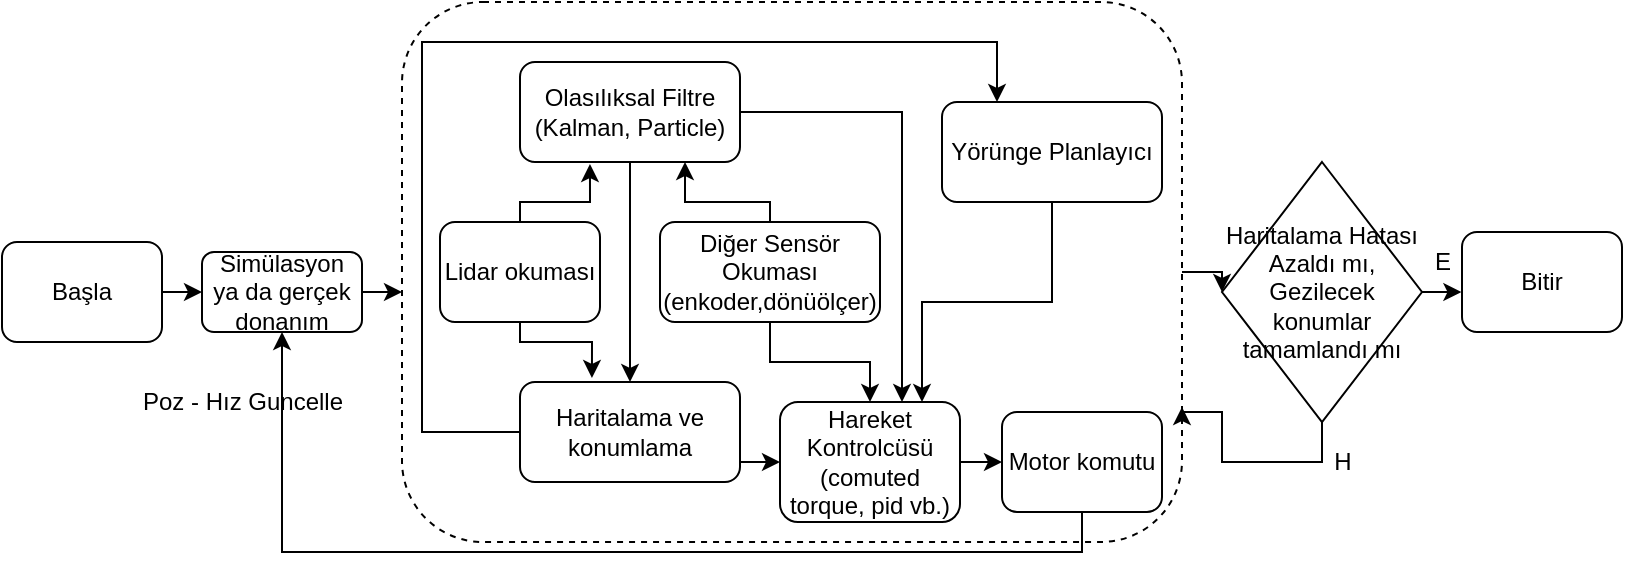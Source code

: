 <mxfile version="14.7.6" type="github">
  <diagram id="4dsvGqndPtk7zQRugNVc" name="Page-1">
    <mxGraphModel dx="981" dy="486" grid="1" gridSize="10" guides="1" tooltips="1" connect="1" arrows="1" fold="1" page="1" pageScale="1" pageWidth="827" pageHeight="1169" math="0" shadow="0">
      <root>
        <mxCell id="0" />
        <mxCell id="1" parent="0" />
        <mxCell id="vUpk6sxPQSn8tMHkfNGP-36" style="edgeStyle=orthogonalEdgeStyle;rounded=0;orthogonalLoop=1;jettySize=auto;html=1;exitX=1;exitY=0.5;exitDx=0;exitDy=0;entryX=0;entryY=0.5;entryDx=0;entryDy=0;" edge="1" parent="1" source="vUpk6sxPQSn8tMHkfNGP-26" target="vUpk6sxPQSn8tMHkfNGP-31">
          <mxGeometry relative="1" as="geometry" />
        </mxCell>
        <mxCell id="vUpk6sxPQSn8tMHkfNGP-26" value="" style="rounded=1;whiteSpace=wrap;html=1;dashed=1;" vertex="1" parent="1">
          <mxGeometry x="210" y="70" width="390" height="270" as="geometry" />
        </mxCell>
        <mxCell id="vUpk6sxPQSn8tMHkfNGP-37" style="edgeStyle=orthogonalEdgeStyle;rounded=0;orthogonalLoop=1;jettySize=auto;html=1;exitX=0.5;exitY=1;exitDx=0;exitDy=0;" edge="1" parent="1" source="vUpk6sxPQSn8tMHkfNGP-1" target="vUpk6sxPQSn8tMHkfNGP-28">
          <mxGeometry relative="1" as="geometry" />
        </mxCell>
        <mxCell id="vUpk6sxPQSn8tMHkfNGP-1" value="Motor komutu" style="rounded=1;whiteSpace=wrap;html=1;" vertex="1" parent="1">
          <mxGeometry x="510" y="275" width="80" height="50" as="geometry" />
        </mxCell>
        <mxCell id="vUpk6sxPQSn8tMHkfNGP-10" style="edgeStyle=orthogonalEdgeStyle;rounded=0;orthogonalLoop=1;jettySize=auto;html=1;exitX=1;exitY=0.5;exitDx=0;exitDy=0;entryX=0;entryY=0.5;entryDx=0;entryDy=0;" edge="1" parent="1" source="vUpk6sxPQSn8tMHkfNGP-2" target="vUpk6sxPQSn8tMHkfNGP-1">
          <mxGeometry relative="1" as="geometry" />
        </mxCell>
        <mxCell id="vUpk6sxPQSn8tMHkfNGP-2" value="Hareket Kontrolcüsü&lt;br&gt;(comuted torque, pid vb.)" style="rounded=1;whiteSpace=wrap;html=1;" vertex="1" parent="1">
          <mxGeometry x="399" y="270" width="90" height="60" as="geometry" />
        </mxCell>
        <mxCell id="vUpk6sxPQSn8tMHkfNGP-12" style="edgeStyle=orthogonalEdgeStyle;rounded=0;orthogonalLoop=1;jettySize=auto;html=1;exitX=0.5;exitY=0;exitDx=0;exitDy=0;entryX=0.318;entryY=1.02;entryDx=0;entryDy=0;entryPerimeter=0;" edge="1" parent="1" source="vUpk6sxPQSn8tMHkfNGP-3" target="vUpk6sxPQSn8tMHkfNGP-5">
          <mxGeometry relative="1" as="geometry">
            <Array as="points">
              <mxPoint x="269" y="170" />
              <mxPoint x="304" y="170" />
            </Array>
          </mxGeometry>
        </mxCell>
        <mxCell id="vUpk6sxPQSn8tMHkfNGP-18" style="edgeStyle=orthogonalEdgeStyle;rounded=0;orthogonalLoop=1;jettySize=auto;html=1;exitX=0.5;exitY=1;exitDx=0;exitDy=0;entryX=0.327;entryY=-0.04;entryDx=0;entryDy=0;entryPerimeter=0;" edge="1" parent="1" source="vUpk6sxPQSn8tMHkfNGP-3" target="vUpk6sxPQSn8tMHkfNGP-16">
          <mxGeometry relative="1" as="geometry">
            <Array as="points">
              <mxPoint x="269" y="240" />
              <mxPoint x="305" y="240" />
            </Array>
          </mxGeometry>
        </mxCell>
        <mxCell id="vUpk6sxPQSn8tMHkfNGP-3" value="Lidar okuması" style="rounded=1;whiteSpace=wrap;html=1;" vertex="1" parent="1">
          <mxGeometry x="229" y="180" width="80" height="50" as="geometry" />
        </mxCell>
        <mxCell id="vUpk6sxPQSn8tMHkfNGP-13" style="edgeStyle=orthogonalEdgeStyle;rounded=0;orthogonalLoop=1;jettySize=auto;html=1;exitX=0.5;exitY=0;exitDx=0;exitDy=0;entryX=0.75;entryY=1;entryDx=0;entryDy=0;" edge="1" parent="1" source="vUpk6sxPQSn8tMHkfNGP-4" target="vUpk6sxPQSn8tMHkfNGP-5">
          <mxGeometry relative="1" as="geometry">
            <Array as="points">
              <mxPoint x="394" y="170" />
              <mxPoint x="352" y="170" />
            </Array>
          </mxGeometry>
        </mxCell>
        <mxCell id="vUpk6sxPQSn8tMHkfNGP-14" style="edgeStyle=orthogonalEdgeStyle;rounded=0;orthogonalLoop=1;jettySize=auto;html=1;exitX=0.5;exitY=1;exitDx=0;exitDy=0;entryX=0.5;entryY=0;entryDx=0;entryDy=0;" edge="1" parent="1" source="vUpk6sxPQSn8tMHkfNGP-4" target="vUpk6sxPQSn8tMHkfNGP-2">
          <mxGeometry relative="1" as="geometry" />
        </mxCell>
        <mxCell id="vUpk6sxPQSn8tMHkfNGP-4" value="Diğer Sensör Okuması (enkoder,dönüölçer)" style="rounded=1;whiteSpace=wrap;html=1;" vertex="1" parent="1">
          <mxGeometry x="339" y="180" width="110" height="50" as="geometry" />
        </mxCell>
        <mxCell id="vUpk6sxPQSn8tMHkfNGP-15" style="edgeStyle=orthogonalEdgeStyle;rounded=0;orthogonalLoop=1;jettySize=auto;html=1;exitX=1;exitY=0.5;exitDx=0;exitDy=0;" edge="1" parent="1" source="vUpk6sxPQSn8tMHkfNGP-5">
          <mxGeometry relative="1" as="geometry">
            <mxPoint x="460" y="270" as="targetPoint" />
            <Array as="points">
              <mxPoint x="460" y="125" />
              <mxPoint x="460" y="270" />
            </Array>
          </mxGeometry>
        </mxCell>
        <mxCell id="vUpk6sxPQSn8tMHkfNGP-17" style="edgeStyle=orthogonalEdgeStyle;rounded=0;orthogonalLoop=1;jettySize=auto;html=1;exitX=0.5;exitY=1;exitDx=0;exitDy=0;entryX=0.5;entryY=0;entryDx=0;entryDy=0;" edge="1" parent="1" source="vUpk6sxPQSn8tMHkfNGP-5" target="vUpk6sxPQSn8tMHkfNGP-16">
          <mxGeometry relative="1" as="geometry" />
        </mxCell>
        <mxCell id="vUpk6sxPQSn8tMHkfNGP-5" value="Olasılıksal Filtre (Kalman, Particle)" style="rounded=1;whiteSpace=wrap;html=1;" vertex="1" parent="1">
          <mxGeometry x="269" y="100" width="110" height="50" as="geometry" />
        </mxCell>
        <mxCell id="vUpk6sxPQSn8tMHkfNGP-27" style="edgeStyle=orthogonalEdgeStyle;rounded=0;orthogonalLoop=1;jettySize=auto;html=1;exitX=1;exitY=0.5;exitDx=0;exitDy=0;entryX=0;entryY=0.5;entryDx=0;entryDy=0;" edge="1" parent="1" source="vUpk6sxPQSn8tMHkfNGP-8" target="vUpk6sxPQSn8tMHkfNGP-28">
          <mxGeometry relative="1" as="geometry" />
        </mxCell>
        <mxCell id="vUpk6sxPQSn8tMHkfNGP-8" value="Başla" style="rounded=1;whiteSpace=wrap;html=1;" vertex="1" parent="1">
          <mxGeometry x="10" y="190" width="80" height="50" as="geometry" />
        </mxCell>
        <mxCell id="vUpk6sxPQSn8tMHkfNGP-9" value="Bitir" style="rounded=1;whiteSpace=wrap;html=1;" vertex="1" parent="1">
          <mxGeometry x="740" y="185" width="80" height="50" as="geometry" />
        </mxCell>
        <mxCell id="vUpk6sxPQSn8tMHkfNGP-23" style="edgeStyle=orthogonalEdgeStyle;rounded=0;orthogonalLoop=1;jettySize=auto;html=1;exitX=1;exitY=0.75;exitDx=0;exitDy=0;entryX=0;entryY=0.5;entryDx=0;entryDy=0;" edge="1" parent="1" source="vUpk6sxPQSn8tMHkfNGP-16" target="vUpk6sxPQSn8tMHkfNGP-2">
          <mxGeometry relative="1" as="geometry">
            <Array as="points">
              <mxPoint x="379" y="300" />
            </Array>
          </mxGeometry>
        </mxCell>
        <mxCell id="vUpk6sxPQSn8tMHkfNGP-41" style="edgeStyle=orthogonalEdgeStyle;rounded=0;orthogonalLoop=1;jettySize=auto;html=1;exitX=0;exitY=0.5;exitDx=0;exitDy=0;entryX=0.25;entryY=0;entryDx=0;entryDy=0;" edge="1" parent="1" source="vUpk6sxPQSn8tMHkfNGP-16" target="vUpk6sxPQSn8tMHkfNGP-39">
          <mxGeometry relative="1" as="geometry">
            <Array as="points">
              <mxPoint x="220" y="285" />
              <mxPoint x="220" y="90" />
              <mxPoint x="507" y="90" />
            </Array>
          </mxGeometry>
        </mxCell>
        <mxCell id="vUpk6sxPQSn8tMHkfNGP-16" value="Haritalama ve konumlama" style="rounded=1;whiteSpace=wrap;html=1;" vertex="1" parent="1">
          <mxGeometry x="269" y="260" width="110" height="50" as="geometry" />
        </mxCell>
        <mxCell id="vUpk6sxPQSn8tMHkfNGP-30" style="edgeStyle=orthogonalEdgeStyle;rounded=0;orthogonalLoop=1;jettySize=auto;html=1;exitX=1;exitY=0.5;exitDx=0;exitDy=0;" edge="1" parent="1" source="vUpk6sxPQSn8tMHkfNGP-28">
          <mxGeometry relative="1" as="geometry">
            <mxPoint x="210" y="215" as="targetPoint" />
          </mxGeometry>
        </mxCell>
        <mxCell id="vUpk6sxPQSn8tMHkfNGP-28" value="Simülasyon ya da gerçek donanım" style="rounded=1;whiteSpace=wrap;html=1;" vertex="1" parent="1">
          <mxGeometry x="110" y="195" width="80" height="40" as="geometry" />
        </mxCell>
        <mxCell id="vUpk6sxPQSn8tMHkfNGP-32" style="edgeStyle=orthogonalEdgeStyle;rounded=0;orthogonalLoop=1;jettySize=auto;html=1;exitX=1;exitY=0.5;exitDx=0;exitDy=0;entryX=-0.004;entryY=0.608;entryDx=0;entryDy=0;entryPerimeter=0;" edge="1" parent="1" source="vUpk6sxPQSn8tMHkfNGP-31" target="vUpk6sxPQSn8tMHkfNGP-9">
          <mxGeometry relative="1" as="geometry" />
        </mxCell>
        <mxCell id="vUpk6sxPQSn8tMHkfNGP-34" style="edgeStyle=orthogonalEdgeStyle;rounded=0;orthogonalLoop=1;jettySize=auto;html=1;exitX=0.5;exitY=1;exitDx=0;exitDy=0;entryX=1;entryY=0.75;entryDx=0;entryDy=0;" edge="1" parent="1" source="vUpk6sxPQSn8tMHkfNGP-31" target="vUpk6sxPQSn8tMHkfNGP-26">
          <mxGeometry relative="1" as="geometry">
            <Array as="points">
              <mxPoint x="670" y="300" />
              <mxPoint x="620" y="300" />
              <mxPoint x="620" y="275" />
            </Array>
          </mxGeometry>
        </mxCell>
        <mxCell id="vUpk6sxPQSn8tMHkfNGP-31" value="Haritalama Hatası Azaldı mı, Gezilecek konumlar tamamlandı mı" style="rhombus;whiteSpace=wrap;html=1;" vertex="1" parent="1">
          <mxGeometry x="620" y="150" width="100" height="130" as="geometry" />
        </mxCell>
        <mxCell id="vUpk6sxPQSn8tMHkfNGP-33" value="E" style="text;html=1;align=center;verticalAlign=middle;resizable=0;points=[];autosize=1;strokeColor=none;" vertex="1" parent="1">
          <mxGeometry x="720" y="190" width="20" height="20" as="geometry" />
        </mxCell>
        <mxCell id="vUpk6sxPQSn8tMHkfNGP-35" value="H" style="text;html=1;align=center;verticalAlign=middle;resizable=0;points=[];autosize=1;strokeColor=none;" vertex="1" parent="1">
          <mxGeometry x="670" y="290" width="20" height="20" as="geometry" />
        </mxCell>
        <mxCell id="vUpk6sxPQSn8tMHkfNGP-38" value="Poz - Hız Guncelle" style="text;html=1;align=center;verticalAlign=middle;resizable=0;points=[];autosize=1;strokeColor=none;" vertex="1" parent="1">
          <mxGeometry x="70" y="260" width="120" height="20" as="geometry" />
        </mxCell>
        <mxCell id="vUpk6sxPQSn8tMHkfNGP-40" style="edgeStyle=orthogonalEdgeStyle;rounded=0;orthogonalLoop=1;jettySize=auto;html=1;exitX=0.5;exitY=1;exitDx=0;exitDy=0;" edge="1" parent="1" source="vUpk6sxPQSn8tMHkfNGP-39" target="vUpk6sxPQSn8tMHkfNGP-2">
          <mxGeometry relative="1" as="geometry">
            <Array as="points">
              <mxPoint x="535" y="220" />
              <mxPoint x="470" y="220" />
            </Array>
          </mxGeometry>
        </mxCell>
        <mxCell id="vUpk6sxPQSn8tMHkfNGP-39" value="Yörünge Planlayıcı" style="rounded=1;whiteSpace=wrap;html=1;" vertex="1" parent="1">
          <mxGeometry x="480" y="120" width="110" height="50" as="geometry" />
        </mxCell>
      </root>
    </mxGraphModel>
  </diagram>
</mxfile>
